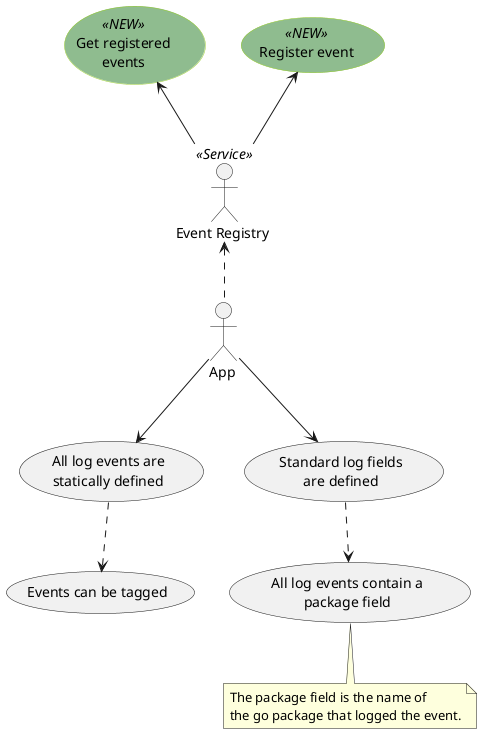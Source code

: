 @startuml
skinparam usecase {
	BackgroundColor<< NEW >> DarkSeaGreen
	BorderColor<< NEW >> YellowGreen
}
actor :App : as APP
actor :Event Registry :as EVENT_REGISTRY <<Service>>

usecase LOG_EVENT as "All log events are
statically defined"

usecase EVENT_TAGS as "Events can be tagged"

usecase PACKAGE_LOGGER as "All log events contain a
package field"

note bottom of PACKAGE_LOGGER {
The package field is the name of
the go package that logged the event.
}

usecase STD_LOG_FIELDS as "Standard log fields
are defined"

APP --> LOG_EVENT
APP --> STD_LOG_FIELDS
APP .up.> EVENT_REGISTRY

STD_LOG_FIELDS ..> PACKAGE_LOGGER
LOG_EVENT ..> EVENT_TAGS

usecase REGISTER_EVENT << NEW >> as "Register event"

usecase LIST_EVENTS << NEW >> as "
Get registered
events"

EVENT_REGISTRY -up-> REGISTER_EVENT
EVENT_REGISTRY -up-> LIST_EVENTS

@enduml